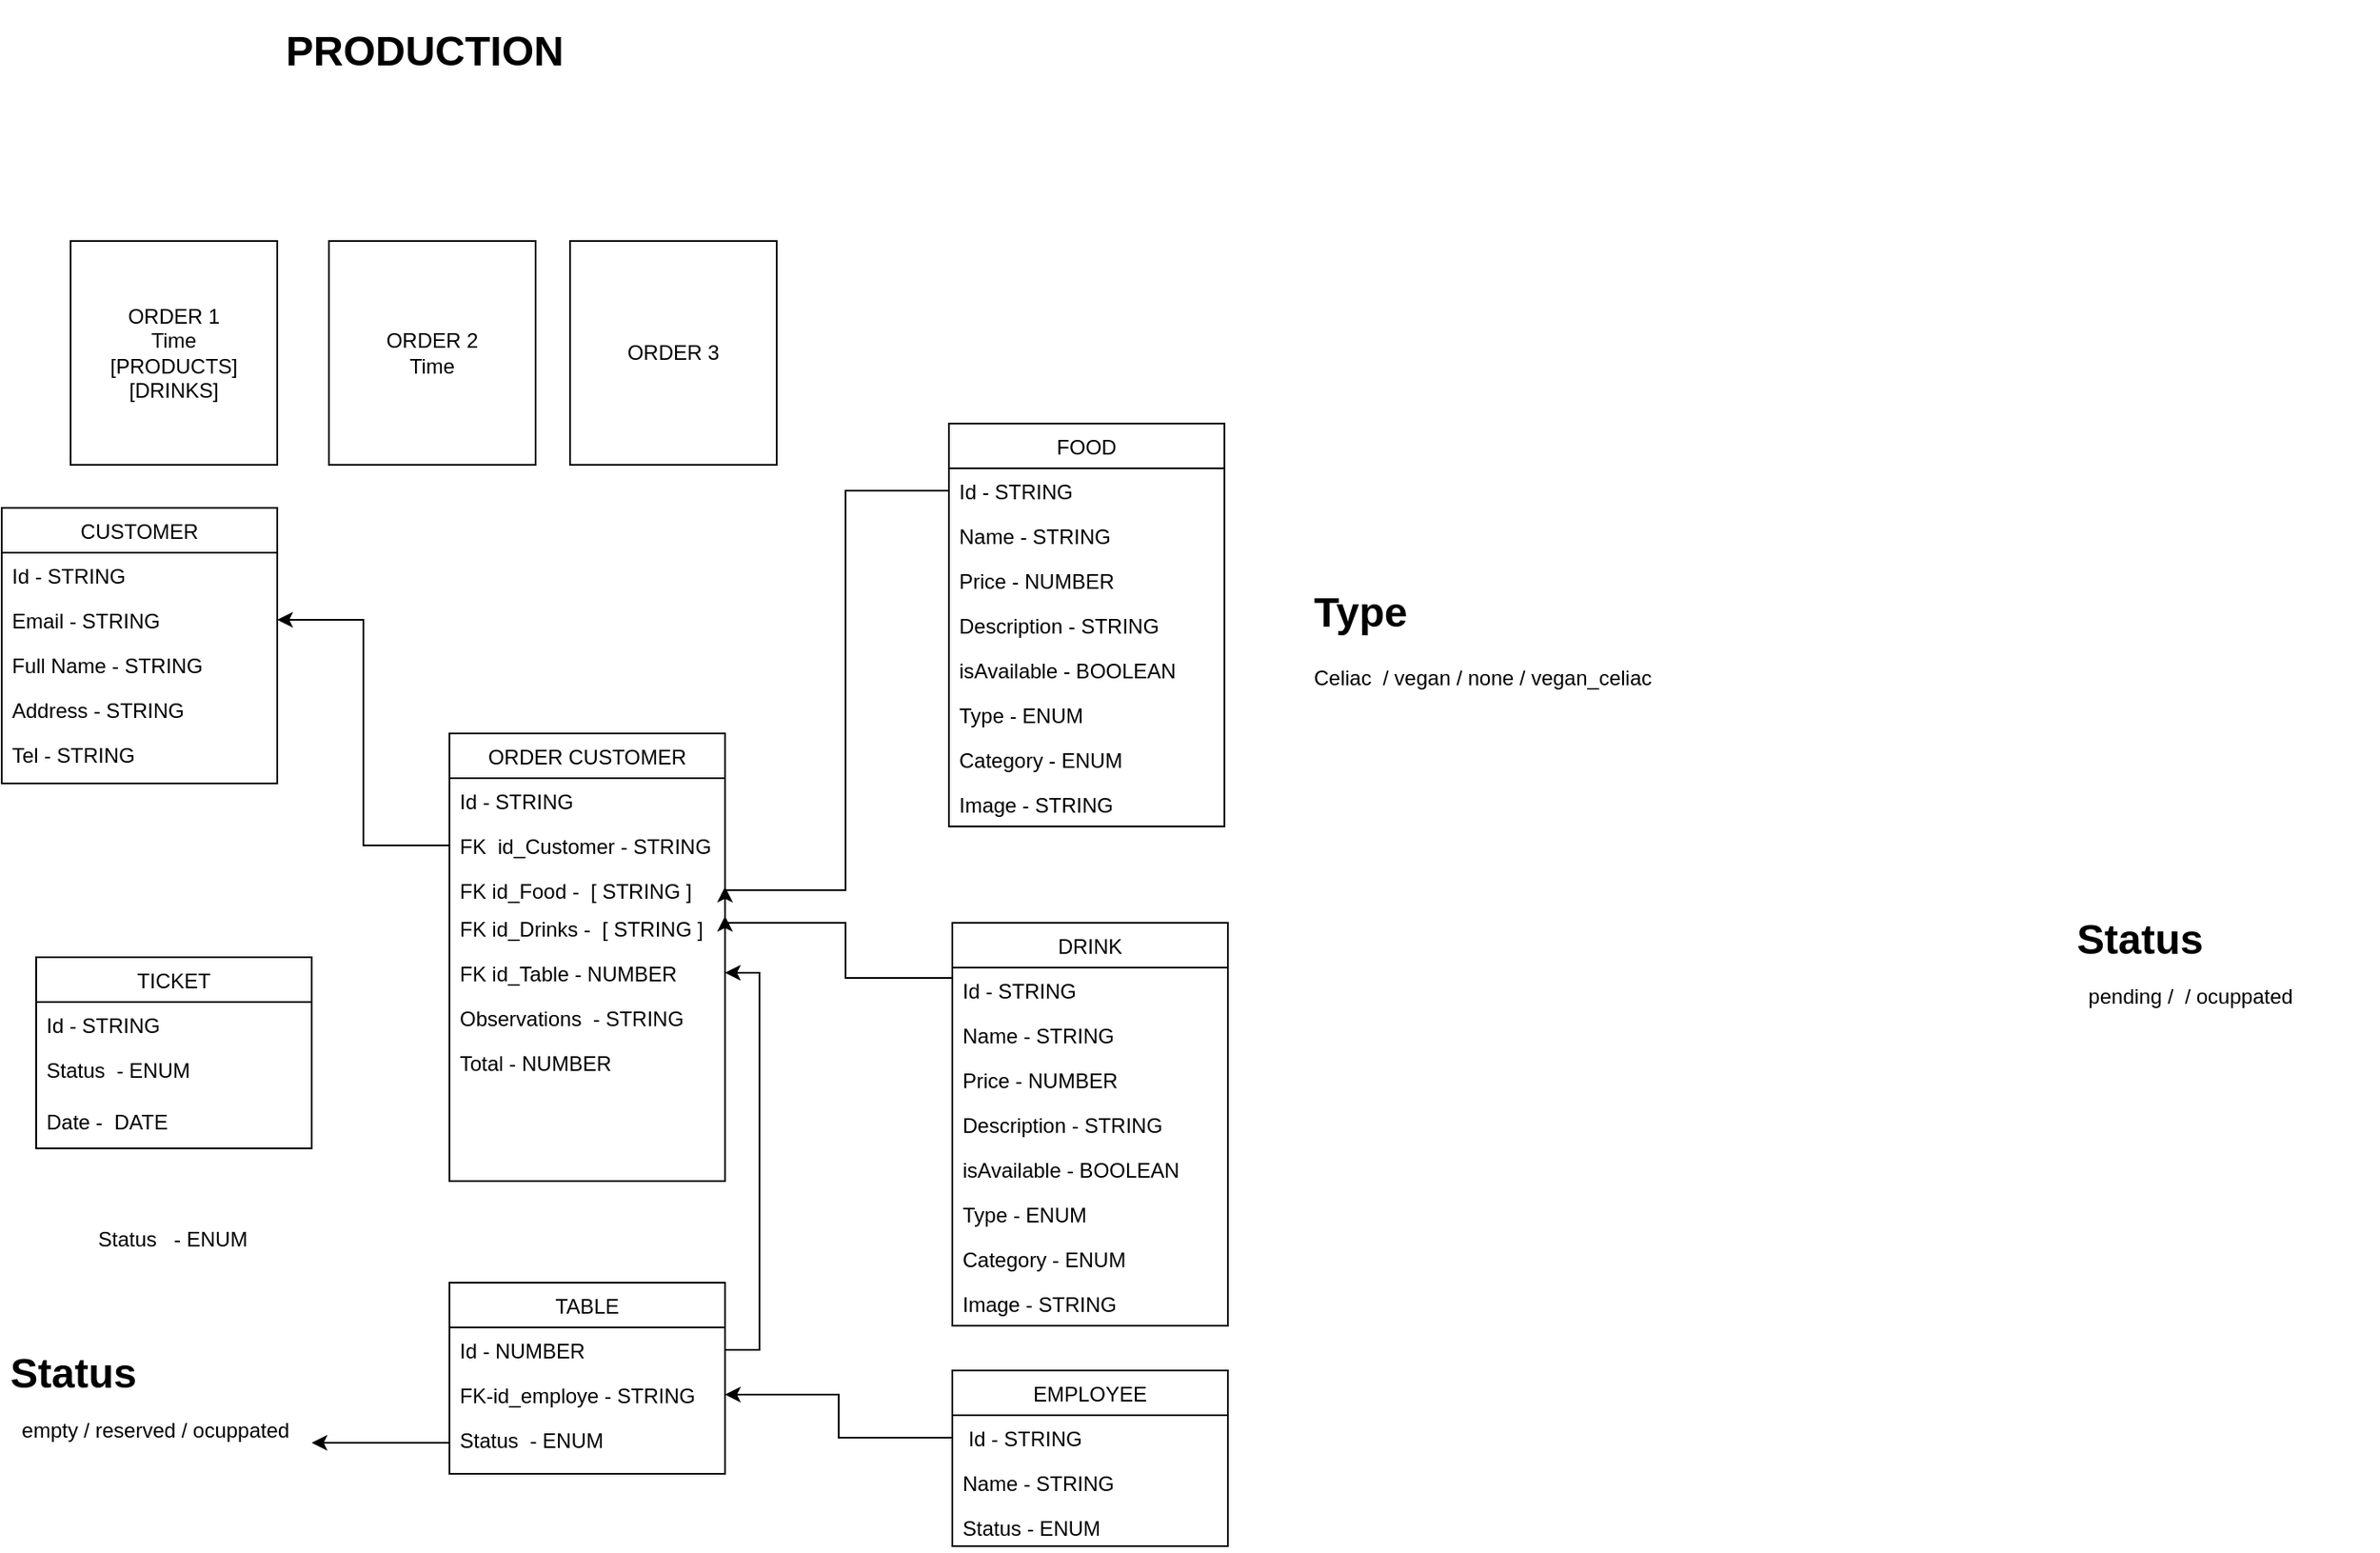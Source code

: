 <mxfile version="21.3.6" type="device">
  <diagram id="C5RBs43oDa-KdzZeNtuy" name="Page-1">
    <mxGraphModel dx="2574" dy="1240" grid="1" gridSize="10" guides="1" tooltips="1" connect="1" arrows="1" fold="1" page="1" pageScale="1" pageWidth="827" pageHeight="1169" math="0" shadow="0">
      <root>
        <mxCell id="WIyWlLk6GJQsqaUBKTNV-0" />
        <mxCell id="WIyWlLk6GJQsqaUBKTNV-1" parent="WIyWlLk6GJQsqaUBKTNV-0" />
        <mxCell id="zkfFHV4jXpPFQw0GAbJ--17" value="EMPLOYEE" style="swimlane;fontStyle=0;align=center;verticalAlign=top;childLayout=stackLayout;horizontal=1;startSize=26;horizontalStack=0;resizeParent=1;resizeLast=0;collapsible=1;marginBottom=0;rounded=0;shadow=0;strokeWidth=1;" parent="WIyWlLk6GJQsqaUBKTNV-1" vertex="1">
          <mxGeometry x="622" y="1220" width="160" height="102" as="geometry">
            <mxRectangle x="550" y="140" width="160" height="26" as="alternateBounds" />
          </mxGeometry>
        </mxCell>
        <mxCell id="zkfFHV4jXpPFQw0GAbJ--18" value=" Id - STRING" style="text;align=left;verticalAlign=top;spacingLeft=4;spacingRight=4;overflow=hidden;rotatable=0;points=[[0,0.5],[1,0.5]];portConstraint=eastwest;" parent="zkfFHV4jXpPFQw0GAbJ--17" vertex="1">
          <mxGeometry y="26" width="160" height="26" as="geometry" />
        </mxCell>
        <mxCell id="zkfFHV4jXpPFQw0GAbJ--19" value="Name - STRING" style="text;align=left;verticalAlign=top;spacingLeft=4;spacingRight=4;overflow=hidden;rotatable=0;points=[[0,0.5],[1,0.5]];portConstraint=eastwest;rounded=0;shadow=0;html=0;" parent="zkfFHV4jXpPFQw0GAbJ--17" vertex="1">
          <mxGeometry y="52" width="160" height="26" as="geometry" />
        </mxCell>
        <mxCell id="zkfFHV4jXpPFQw0GAbJ--20" value="Status - ENUM" style="text;align=left;verticalAlign=top;spacingLeft=4;spacingRight=4;overflow=hidden;rotatable=0;points=[[0,0.5],[1,0.5]];portConstraint=eastwest;rounded=0;shadow=0;html=0;" parent="zkfFHV4jXpPFQw0GAbJ--17" vertex="1">
          <mxGeometry y="78" width="160" height="24" as="geometry" />
        </mxCell>
        <mxCell id="jdpASL_NDhgnDe-KL3oq-9" value="FOOD" style="swimlane;fontStyle=0;align=center;verticalAlign=top;childLayout=stackLayout;horizontal=1;startSize=26;horizontalStack=0;resizeParent=1;resizeLast=0;collapsible=1;marginBottom=0;rounded=0;shadow=0;strokeWidth=1;" vertex="1" parent="WIyWlLk6GJQsqaUBKTNV-1">
          <mxGeometry x="620" y="670" width="160" height="234" as="geometry">
            <mxRectangle x="550" y="140" width="160" height="26" as="alternateBounds" />
          </mxGeometry>
        </mxCell>
        <mxCell id="jdpASL_NDhgnDe-KL3oq-10" value="Id - STRING" style="text;align=left;verticalAlign=top;spacingLeft=4;spacingRight=4;overflow=hidden;rotatable=0;points=[[0,0.5],[1,0.5]];portConstraint=eastwest;" vertex="1" parent="jdpASL_NDhgnDe-KL3oq-9">
          <mxGeometry y="26" width="160" height="26" as="geometry" />
        </mxCell>
        <mxCell id="jdpASL_NDhgnDe-KL3oq-11" value="Name - STRING" style="text;align=left;verticalAlign=top;spacingLeft=4;spacingRight=4;overflow=hidden;rotatable=0;points=[[0,0.5],[1,0.5]];portConstraint=eastwest;rounded=0;shadow=0;html=0;" vertex="1" parent="jdpASL_NDhgnDe-KL3oq-9">
          <mxGeometry y="52" width="160" height="26" as="geometry" />
        </mxCell>
        <mxCell id="jdpASL_NDhgnDe-KL3oq-12" value="Price - NUMBER" style="text;align=left;verticalAlign=top;spacingLeft=4;spacingRight=4;overflow=hidden;rotatable=0;points=[[0,0.5],[1,0.5]];portConstraint=eastwest;rounded=0;shadow=0;html=0;" vertex="1" parent="jdpASL_NDhgnDe-KL3oq-9">
          <mxGeometry y="78" width="160" height="26" as="geometry" />
        </mxCell>
        <mxCell id="jdpASL_NDhgnDe-KL3oq-101" value="Description - STRING" style="text;align=left;verticalAlign=top;spacingLeft=4;spacingRight=4;overflow=hidden;rotatable=0;points=[[0,0.5],[1,0.5]];portConstraint=eastwest;rounded=0;shadow=0;html=0;" vertex="1" parent="jdpASL_NDhgnDe-KL3oq-9">
          <mxGeometry y="104" width="160" height="26" as="geometry" />
        </mxCell>
        <mxCell id="jdpASL_NDhgnDe-KL3oq-102" value="isAvailable - BOOLEAN" style="text;align=left;verticalAlign=top;spacingLeft=4;spacingRight=4;overflow=hidden;rotatable=0;points=[[0,0.5],[1,0.5]];portConstraint=eastwest;rounded=0;shadow=0;html=0;" vertex="1" parent="jdpASL_NDhgnDe-KL3oq-9">
          <mxGeometry y="130" width="160" height="26" as="geometry" />
        </mxCell>
        <mxCell id="jdpASL_NDhgnDe-KL3oq-103" value="Type - ENUM" style="text;align=left;verticalAlign=top;spacingLeft=4;spacingRight=4;overflow=hidden;rotatable=0;points=[[0,0.5],[1,0.5]];portConstraint=eastwest;rounded=0;shadow=0;html=0;" vertex="1" parent="jdpASL_NDhgnDe-KL3oq-9">
          <mxGeometry y="156" width="160" height="26" as="geometry" />
        </mxCell>
        <mxCell id="jdpASL_NDhgnDe-KL3oq-104" value="Category - ENUM" style="text;align=left;verticalAlign=top;spacingLeft=4;spacingRight=4;overflow=hidden;rotatable=0;points=[[0,0.5],[1,0.5]];portConstraint=eastwest;rounded=0;shadow=0;html=0;" vertex="1" parent="jdpASL_NDhgnDe-KL3oq-9">
          <mxGeometry y="182" width="160" height="26" as="geometry" />
        </mxCell>
        <mxCell id="jdpASL_NDhgnDe-KL3oq-105" value="Image - STRING" style="text;align=left;verticalAlign=top;spacingLeft=4;spacingRight=4;overflow=hidden;rotatable=0;points=[[0,0.5],[1,0.5]];portConstraint=eastwest;rounded=0;shadow=0;html=0;" vertex="1" parent="jdpASL_NDhgnDe-KL3oq-9">
          <mxGeometry y="208" width="160" height="26" as="geometry" />
        </mxCell>
        <mxCell id="jdpASL_NDhgnDe-KL3oq-18" value="CUSTOMER" style="swimlane;fontStyle=0;align=center;verticalAlign=top;childLayout=stackLayout;horizontal=1;startSize=26;horizontalStack=0;resizeParent=1;resizeLast=0;collapsible=1;marginBottom=0;rounded=0;shadow=0;strokeWidth=1;" vertex="1" parent="WIyWlLk6GJQsqaUBKTNV-1">
          <mxGeometry x="70" y="719" width="160" height="160" as="geometry">
            <mxRectangle x="70" y="850" width="160" height="26" as="alternateBounds" />
          </mxGeometry>
        </mxCell>
        <mxCell id="jdpASL_NDhgnDe-KL3oq-19" value="Id - STRING" style="text;align=left;verticalAlign=top;spacingLeft=4;spacingRight=4;overflow=hidden;rotatable=0;points=[[0,0.5],[1,0.5]];portConstraint=eastwest;" vertex="1" parent="jdpASL_NDhgnDe-KL3oq-18">
          <mxGeometry y="26" width="160" height="26" as="geometry" />
        </mxCell>
        <mxCell id="jdpASL_NDhgnDe-KL3oq-20" value="Email - STRING" style="text;align=left;verticalAlign=top;spacingLeft=4;spacingRight=4;overflow=hidden;rotatable=0;points=[[0,0.5],[1,0.5]];portConstraint=eastwest;rounded=0;shadow=0;html=0;" vertex="1" parent="jdpASL_NDhgnDe-KL3oq-18">
          <mxGeometry y="52" width="160" height="26" as="geometry" />
        </mxCell>
        <mxCell id="jdpASL_NDhgnDe-KL3oq-21" value="Full Name - STRING" style="text;align=left;verticalAlign=top;spacingLeft=4;spacingRight=4;overflow=hidden;rotatable=0;points=[[0,0.5],[1,0.5]];portConstraint=eastwest;rounded=0;shadow=0;html=0;" vertex="1" parent="jdpASL_NDhgnDe-KL3oq-18">
          <mxGeometry y="78" width="160" height="26" as="geometry" />
        </mxCell>
        <mxCell id="jdpASL_NDhgnDe-KL3oq-22" value="Address - STRING" style="text;align=left;verticalAlign=top;spacingLeft=4;spacingRight=4;overflow=hidden;rotatable=0;points=[[0,0.5],[1,0.5]];portConstraint=eastwest;rounded=0;shadow=0;html=0;" vertex="1" parent="jdpASL_NDhgnDe-KL3oq-18">
          <mxGeometry y="104" width="160" height="26" as="geometry" />
        </mxCell>
        <mxCell id="jdpASL_NDhgnDe-KL3oq-137" value="Tel - STRING" style="text;align=left;verticalAlign=top;spacingLeft=4;spacingRight=4;overflow=hidden;rotatable=0;points=[[0,0.5],[1,0.5]];portConstraint=eastwest;rounded=0;shadow=0;html=0;" vertex="1" parent="jdpASL_NDhgnDe-KL3oq-18">
          <mxGeometry y="130" width="160" height="26" as="geometry" />
        </mxCell>
        <mxCell id="jdpASL_NDhgnDe-KL3oq-58" value="ORDER CUSTOMER" style="swimlane;fontStyle=0;align=center;verticalAlign=top;childLayout=stackLayout;horizontal=1;startSize=26;horizontalStack=0;resizeParent=1;resizeLast=0;collapsible=1;marginBottom=0;rounded=0;shadow=0;strokeWidth=1;" vertex="1" parent="WIyWlLk6GJQsqaUBKTNV-1">
          <mxGeometry x="330" y="850" width="160" height="260" as="geometry">
            <mxRectangle x="550" y="140" width="160" height="26" as="alternateBounds" />
          </mxGeometry>
        </mxCell>
        <mxCell id="jdpASL_NDhgnDe-KL3oq-59" value="Id - STRING" style="text;align=left;verticalAlign=top;spacingLeft=4;spacingRight=4;overflow=hidden;rotatable=0;points=[[0,0.5],[1,0.5]];portConstraint=eastwest;" vertex="1" parent="jdpASL_NDhgnDe-KL3oq-58">
          <mxGeometry y="26" width="160" height="26" as="geometry" />
        </mxCell>
        <mxCell id="jdpASL_NDhgnDe-KL3oq-62" value="FK  id_Customer - STRING" style="text;align=left;verticalAlign=top;spacingLeft=4;spacingRight=4;overflow=hidden;rotatable=0;points=[[0,0.5],[1,0.5]];portConstraint=eastwest;rounded=0;shadow=0;html=0;" vertex="1" parent="jdpASL_NDhgnDe-KL3oq-58">
          <mxGeometry y="52" width="160" height="26" as="geometry" />
        </mxCell>
        <mxCell id="jdpASL_NDhgnDe-KL3oq-63" value="FK id_Food -  [ STRING ]" style="text;align=left;verticalAlign=top;spacingLeft=4;spacingRight=4;overflow=hidden;rotatable=0;points=[[0,0.5],[1,0.5]];portConstraint=eastwest;rounded=0;shadow=0;html=0;" vertex="1" parent="jdpASL_NDhgnDe-KL3oq-58">
          <mxGeometry y="78" width="160" height="22" as="geometry" />
        </mxCell>
        <mxCell id="jdpASL_NDhgnDe-KL3oq-139" value="FK id_Drinks -  [ STRING ]" style="text;align=left;verticalAlign=top;spacingLeft=4;spacingRight=4;overflow=hidden;rotatable=0;points=[[0,0.5],[1,0.5]];portConstraint=eastwest;rounded=0;shadow=0;html=0;" vertex="1" parent="jdpASL_NDhgnDe-KL3oq-58">
          <mxGeometry y="100" width="160" height="26" as="geometry" />
        </mxCell>
        <mxCell id="jdpASL_NDhgnDe-KL3oq-135" value="FK id_Table - NUMBER" style="text;align=left;verticalAlign=top;spacingLeft=4;spacingRight=4;overflow=hidden;rotatable=0;points=[[0,0.5],[1,0.5]];portConstraint=eastwest;rounded=0;shadow=0;html=0;" vertex="1" parent="jdpASL_NDhgnDe-KL3oq-58">
          <mxGeometry y="126" width="160" height="26" as="geometry" />
        </mxCell>
        <mxCell id="jdpASL_NDhgnDe-KL3oq-81" value="Observations  - STRING" style="text;align=left;verticalAlign=top;spacingLeft=4;spacingRight=4;overflow=hidden;rotatable=0;points=[[0,0.5],[1,0.5]];portConstraint=eastwest;rounded=0;shadow=0;html=0;" vertex="1" parent="jdpASL_NDhgnDe-KL3oq-58">
          <mxGeometry y="152" width="160" height="26" as="geometry" />
        </mxCell>
        <mxCell id="jdpASL_NDhgnDe-KL3oq-65" value="Total - NUMBER" style="text;align=left;verticalAlign=top;spacingLeft=4;spacingRight=4;overflow=hidden;rotatable=0;points=[[0,0.5],[1,0.5]];portConstraint=eastwest;" vertex="1" parent="jdpASL_NDhgnDe-KL3oq-58">
          <mxGeometry y="178" width="160" height="26" as="geometry" />
        </mxCell>
        <mxCell id="jdpASL_NDhgnDe-KL3oq-78" style="edgeStyle=orthogonalEdgeStyle;rounded=0;orthogonalLoop=1;jettySize=auto;html=1;entryX=1;entryY=0.5;entryDx=0;entryDy=0;exitX=0;exitY=0.5;exitDx=0;exitDy=0;" edge="1" parent="WIyWlLk6GJQsqaUBKTNV-1" source="jdpASL_NDhgnDe-KL3oq-10" target="jdpASL_NDhgnDe-KL3oq-63">
          <mxGeometry relative="1" as="geometry">
            <mxPoint x="610" y="710" as="sourcePoint" />
            <Array as="points">
              <mxPoint x="560" y="709" />
              <mxPoint x="560" y="941" />
            </Array>
          </mxGeometry>
        </mxCell>
        <mxCell id="jdpASL_NDhgnDe-KL3oq-82" style="edgeStyle=orthogonalEdgeStyle;rounded=0;orthogonalLoop=1;jettySize=auto;html=1;exitX=0;exitY=0.5;exitDx=0;exitDy=0;" edge="1" parent="WIyWlLk6GJQsqaUBKTNV-1" source="jdpASL_NDhgnDe-KL3oq-62" target="jdpASL_NDhgnDe-KL3oq-20">
          <mxGeometry relative="1" as="geometry" />
        </mxCell>
        <mxCell id="jdpASL_NDhgnDe-KL3oq-109" value="&lt;h1&gt;Type&lt;/h1&gt;&lt;p&gt;Celiac&amp;nbsp; / vegan / none / vegan_celiac&lt;/p&gt;" style="text;html=1;strokeColor=none;fillColor=none;spacing=5;spacingTop=-20;whiteSpace=wrap;overflow=hidden;rounded=0;" vertex="1" parent="WIyWlLk6GJQsqaUBKTNV-1">
          <mxGeometry x="827" y="760" width="230" height="120" as="geometry" />
        </mxCell>
        <mxCell id="jdpASL_NDhgnDe-KL3oq-111" value="&lt;h1&gt;&lt;span style=&quot;background-color: initial;&quot;&gt;Status&lt;br&gt;&lt;/span&gt;&lt;span style=&quot;background-color: initial; font-size: 12px; font-weight: normal;&quot;&gt;&amp;nbsp; empty / reserved / ocuppated&amp;nbsp;&lt;/span&gt;&lt;br&gt;&lt;/h1&gt;" style="text;html=1;strokeColor=none;fillColor=none;spacing=5;spacingTop=-20;whiteSpace=wrap;overflow=hidden;rounded=0;" vertex="1" parent="WIyWlLk6GJQsqaUBKTNV-1">
          <mxGeometry x="70" y="1202" width="180" height="120" as="geometry" />
        </mxCell>
        <mxCell id="jdpASL_NDhgnDe-KL3oq-120" value="DRINK" style="swimlane;fontStyle=0;align=center;verticalAlign=top;childLayout=stackLayout;horizontal=1;startSize=26;horizontalStack=0;resizeParent=1;resizeLast=0;collapsible=1;marginBottom=0;rounded=0;shadow=0;strokeWidth=1;" vertex="1" parent="WIyWlLk6GJQsqaUBKTNV-1">
          <mxGeometry x="622" y="960" width="160" height="234" as="geometry">
            <mxRectangle x="550" y="140" width="160" height="26" as="alternateBounds" />
          </mxGeometry>
        </mxCell>
        <mxCell id="jdpASL_NDhgnDe-KL3oq-121" value="Id - STRING " style="text;align=left;verticalAlign=top;spacingLeft=4;spacingRight=4;overflow=hidden;rotatable=0;points=[[0,0.5],[1,0.5]];portConstraint=eastwest;" vertex="1" parent="jdpASL_NDhgnDe-KL3oq-120">
          <mxGeometry y="26" width="160" height="26" as="geometry" />
        </mxCell>
        <mxCell id="jdpASL_NDhgnDe-KL3oq-122" value="Name - STRING" style="text;align=left;verticalAlign=top;spacingLeft=4;spacingRight=4;overflow=hidden;rotatable=0;points=[[0,0.5],[1,0.5]];portConstraint=eastwest;rounded=0;shadow=0;html=0;" vertex="1" parent="jdpASL_NDhgnDe-KL3oq-120">
          <mxGeometry y="52" width="160" height="26" as="geometry" />
        </mxCell>
        <mxCell id="jdpASL_NDhgnDe-KL3oq-123" value="Price - NUMBER" style="text;align=left;verticalAlign=top;spacingLeft=4;spacingRight=4;overflow=hidden;rotatable=0;points=[[0,0.5],[1,0.5]];portConstraint=eastwest;rounded=0;shadow=0;html=0;" vertex="1" parent="jdpASL_NDhgnDe-KL3oq-120">
          <mxGeometry y="78" width="160" height="26" as="geometry" />
        </mxCell>
        <mxCell id="jdpASL_NDhgnDe-KL3oq-124" value="Description - STRING" style="text;align=left;verticalAlign=top;spacingLeft=4;spacingRight=4;overflow=hidden;rotatable=0;points=[[0,0.5],[1,0.5]];portConstraint=eastwest;rounded=0;shadow=0;html=0;" vertex="1" parent="jdpASL_NDhgnDe-KL3oq-120">
          <mxGeometry y="104" width="160" height="26" as="geometry" />
        </mxCell>
        <mxCell id="jdpASL_NDhgnDe-KL3oq-125" value="isAvailable - BOOLEAN" style="text;align=left;verticalAlign=top;spacingLeft=4;spacingRight=4;overflow=hidden;rotatable=0;points=[[0,0.5],[1,0.5]];portConstraint=eastwest;rounded=0;shadow=0;html=0;" vertex="1" parent="jdpASL_NDhgnDe-KL3oq-120">
          <mxGeometry y="130" width="160" height="26" as="geometry" />
        </mxCell>
        <mxCell id="jdpASL_NDhgnDe-KL3oq-126" value="Type - ENUM" style="text;align=left;verticalAlign=top;spacingLeft=4;spacingRight=4;overflow=hidden;rotatable=0;points=[[0,0.5],[1,0.5]];portConstraint=eastwest;rounded=0;shadow=0;html=0;" vertex="1" parent="jdpASL_NDhgnDe-KL3oq-120">
          <mxGeometry y="156" width="160" height="26" as="geometry" />
        </mxCell>
        <mxCell id="jdpASL_NDhgnDe-KL3oq-127" value="Category - ENUM" style="text;align=left;verticalAlign=top;spacingLeft=4;spacingRight=4;overflow=hidden;rotatable=0;points=[[0,0.5],[1,0.5]];portConstraint=eastwest;rounded=0;shadow=0;html=0;" vertex="1" parent="jdpASL_NDhgnDe-KL3oq-120">
          <mxGeometry y="182" width="160" height="26" as="geometry" />
        </mxCell>
        <mxCell id="jdpASL_NDhgnDe-KL3oq-128" value="Image - STRING" style="text;align=left;verticalAlign=top;spacingLeft=4;spacingRight=4;overflow=hidden;rotatable=0;points=[[0,0.5],[1,0.5]];portConstraint=eastwest;rounded=0;shadow=0;html=0;" vertex="1" parent="jdpASL_NDhgnDe-KL3oq-120">
          <mxGeometry y="208" width="160" height="26" as="geometry" />
        </mxCell>
        <mxCell id="jdpASL_NDhgnDe-KL3oq-129" value="TABLE" style="swimlane;fontStyle=0;align=center;verticalAlign=top;childLayout=stackLayout;horizontal=1;startSize=26;horizontalStack=0;resizeParent=1;resizeLast=0;collapsible=1;marginBottom=0;rounded=0;shadow=0;strokeWidth=1;" vertex="1" parent="WIyWlLk6GJQsqaUBKTNV-1">
          <mxGeometry x="330" y="1169" width="160" height="111" as="geometry">
            <mxRectangle x="550" y="140" width="160" height="26" as="alternateBounds" />
          </mxGeometry>
        </mxCell>
        <mxCell id="jdpASL_NDhgnDe-KL3oq-130" value="Id - NUMBER" style="text;align=left;verticalAlign=top;spacingLeft=4;spacingRight=4;overflow=hidden;rotatable=0;points=[[0,0.5],[1,0.5]];portConstraint=eastwest;" vertex="1" parent="jdpASL_NDhgnDe-KL3oq-129">
          <mxGeometry y="26" width="160" height="26" as="geometry" />
        </mxCell>
        <mxCell id="jdpASL_NDhgnDe-KL3oq-132" value="FK-id_employe - STRING" style="text;align=left;verticalAlign=top;spacingLeft=4;spacingRight=4;overflow=hidden;rotatable=0;points=[[0,0.5],[1,0.5]];portConstraint=eastwest;rounded=0;shadow=0;html=0;" vertex="1" parent="jdpASL_NDhgnDe-KL3oq-129">
          <mxGeometry y="52" width="160" height="26" as="geometry" />
        </mxCell>
        <mxCell id="jdpASL_NDhgnDe-KL3oq-134" value="Status  - ENUM" style="text;align=left;verticalAlign=top;spacingLeft=4;spacingRight=4;overflow=hidden;rotatable=0;points=[[0,0.5],[1,0.5]];portConstraint=eastwest;rounded=0;shadow=0;html=0;" vertex="1" parent="jdpASL_NDhgnDe-KL3oq-129">
          <mxGeometry y="78" width="160" height="30" as="geometry" />
        </mxCell>
        <mxCell id="jdpASL_NDhgnDe-KL3oq-138" style="edgeStyle=orthogonalEdgeStyle;rounded=0;orthogonalLoop=1;jettySize=auto;html=1;exitX=1;exitY=0.5;exitDx=0;exitDy=0;" edge="1" parent="WIyWlLk6GJQsqaUBKTNV-1" source="jdpASL_NDhgnDe-KL3oq-130" target="jdpASL_NDhgnDe-KL3oq-135">
          <mxGeometry relative="1" as="geometry" />
        </mxCell>
        <mxCell id="jdpASL_NDhgnDe-KL3oq-142" style="edgeStyle=orthogonalEdgeStyle;rounded=0;orthogonalLoop=1;jettySize=auto;html=1;exitX=0;exitY=0.5;exitDx=0;exitDy=0;entryX=1;entryY=0.5;entryDx=0;entryDy=0;" edge="1" parent="WIyWlLk6GJQsqaUBKTNV-1">
          <mxGeometry relative="1" as="geometry">
            <mxPoint x="622" y="992.0" as="sourcePoint" />
            <mxPoint x="490" y="956" as="targetPoint" />
            <Array as="points">
              <mxPoint x="560" y="992" />
              <mxPoint x="560" y="960" />
              <mxPoint x="490" y="960" />
            </Array>
          </mxGeometry>
        </mxCell>
        <mxCell id="jdpASL_NDhgnDe-KL3oq-143" style="edgeStyle=orthogonalEdgeStyle;rounded=0;orthogonalLoop=1;jettySize=auto;html=1;exitX=0;exitY=0.5;exitDx=0;exitDy=0;entryX=1;entryY=0.5;entryDx=0;entryDy=0;" edge="1" parent="WIyWlLk6GJQsqaUBKTNV-1" source="jdpASL_NDhgnDe-KL3oq-134" target="jdpASL_NDhgnDe-KL3oq-111">
          <mxGeometry relative="1" as="geometry" />
        </mxCell>
        <mxCell id="jdpASL_NDhgnDe-KL3oq-144" style="edgeStyle=orthogonalEdgeStyle;rounded=0;orthogonalLoop=1;jettySize=auto;html=1;exitX=0;exitY=0.5;exitDx=0;exitDy=0;entryX=1;entryY=0.5;entryDx=0;entryDy=0;" edge="1" parent="WIyWlLk6GJQsqaUBKTNV-1" source="zkfFHV4jXpPFQw0GAbJ--18" target="jdpASL_NDhgnDe-KL3oq-132">
          <mxGeometry relative="1" as="geometry" />
        </mxCell>
        <mxCell id="jdpASL_NDhgnDe-KL3oq-148" value="&lt;h1&gt;&lt;span style=&quot;background-color: initial;&quot;&gt;Status&lt;br&gt;&lt;/span&gt;&lt;span style=&quot;background-color: initial; font-size: 12px; font-weight: normal;&quot;&gt;&amp;nbsp; pending /&amp;nbsp; / ocuppated&amp;nbsp;&lt;/span&gt;&lt;br&gt;&lt;/h1&gt;" style="text;html=1;strokeColor=none;fillColor=none;spacing=5;spacingTop=-20;whiteSpace=wrap;overflow=hidden;rounded=0;" vertex="1" parent="WIyWlLk6GJQsqaUBKTNV-1">
          <mxGeometry x="1270" y="950" width="180" height="120" as="geometry" />
        </mxCell>
        <mxCell id="jdpASL_NDhgnDe-KL3oq-149" value="ORDER 1&lt;br&gt;Time&lt;br&gt;[PRODUCTS]&lt;br&gt;[DRINKS]" style="rounded=0;whiteSpace=wrap;html=1;" vertex="1" parent="WIyWlLk6GJQsqaUBKTNV-1">
          <mxGeometry x="110" y="564" width="120" height="130" as="geometry" />
        </mxCell>
        <mxCell id="jdpASL_NDhgnDe-KL3oq-150" value="ORDER 2&lt;br&gt;Time" style="rounded=0;whiteSpace=wrap;html=1;" vertex="1" parent="WIyWlLk6GJQsqaUBKTNV-1">
          <mxGeometry x="260" y="564" width="120" height="130" as="geometry" />
        </mxCell>
        <mxCell id="jdpASL_NDhgnDe-KL3oq-151" value="ORDER 3" style="rounded=0;whiteSpace=wrap;html=1;" vertex="1" parent="WIyWlLk6GJQsqaUBKTNV-1">
          <mxGeometry x="400" y="564" width="120" height="130" as="geometry" />
        </mxCell>
        <mxCell id="jdpASL_NDhgnDe-KL3oq-156" value="&lt;h1&gt;PRODUCTION&lt;/h1&gt;&lt;p&gt;&lt;br&gt;&lt;/p&gt;" style="text;html=1;strokeColor=none;fillColor=none;spacing=5;spacingTop=-20;whiteSpace=wrap;overflow=hidden;rounded=0;" vertex="1" parent="WIyWlLk6GJQsqaUBKTNV-1">
          <mxGeometry x="230" y="434" width="190" height="60" as="geometry" />
        </mxCell>
        <mxCell id="jdpASL_NDhgnDe-KL3oq-161" value="TICKET" style="swimlane;fontStyle=0;align=center;verticalAlign=top;childLayout=stackLayout;horizontal=1;startSize=26;horizontalStack=0;resizeParent=1;resizeLast=0;collapsible=1;marginBottom=0;rounded=0;shadow=0;strokeWidth=1;" vertex="1" parent="WIyWlLk6GJQsqaUBKTNV-1">
          <mxGeometry x="90" y="980" width="160" height="111" as="geometry">
            <mxRectangle x="550" y="140" width="160" height="26" as="alternateBounds" />
          </mxGeometry>
        </mxCell>
        <mxCell id="jdpASL_NDhgnDe-KL3oq-162" value="Id - STRING" style="text;align=left;verticalAlign=top;spacingLeft=4;spacingRight=4;overflow=hidden;rotatable=0;points=[[0,0.5],[1,0.5]];portConstraint=eastwest;" vertex="1" parent="jdpASL_NDhgnDe-KL3oq-161">
          <mxGeometry y="26" width="160" height="26" as="geometry" />
        </mxCell>
        <mxCell id="jdpASL_NDhgnDe-KL3oq-164" value="Status  - ENUM" style="text;align=left;verticalAlign=top;spacingLeft=4;spacingRight=4;overflow=hidden;rotatable=0;points=[[0,0.5],[1,0.5]];portConstraint=eastwest;rounded=0;shadow=0;html=0;" vertex="1" parent="jdpASL_NDhgnDe-KL3oq-161">
          <mxGeometry y="52" width="160" height="30" as="geometry" />
        </mxCell>
        <mxCell id="jdpASL_NDhgnDe-KL3oq-166" value="Date -  DATE" style="text;align=left;verticalAlign=top;spacingLeft=4;spacingRight=4;overflow=hidden;rotatable=0;points=[[0,0.5],[1,0.5]];portConstraint=eastwest;rounded=0;shadow=0;html=0;" vertex="1" parent="jdpASL_NDhgnDe-KL3oq-161">
          <mxGeometry y="82" width="160" height="26" as="geometry" />
        </mxCell>
        <mxCell id="jdpASL_NDhgnDe-KL3oq-165" value="Status   - ENUM" style="text;align=left;verticalAlign=top;spacingLeft=4;spacingRight=4;overflow=hidden;rotatable=0;points=[[0,0.5],[1,0.5]];portConstraint=eastwest;rounded=0;shadow=0;html=0;" vertex="1" parent="WIyWlLk6GJQsqaUBKTNV-1">
          <mxGeometry x="120" y="1130" width="160" height="26" as="geometry" />
        </mxCell>
      </root>
    </mxGraphModel>
  </diagram>
</mxfile>
